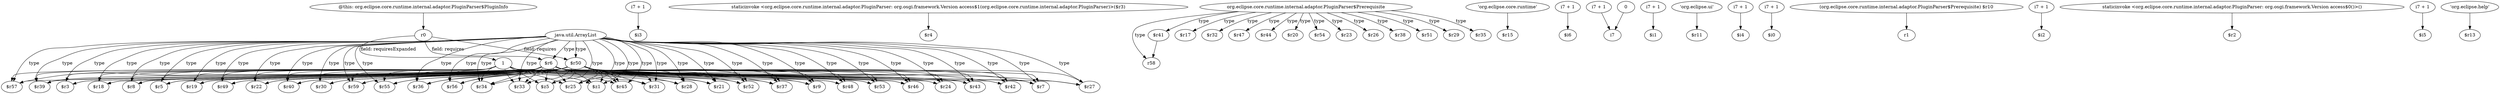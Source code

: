 digraph g {
0[label="$r50"]
1[label="$r55"]
0->1[label=""]
2[label="$r6"]
3[label="$r53"]
2->3[label=""]
4[label="$r56"]
2->4[label=""]
5[label="1"]
6[label="$r7"]
5->6[label=""]
7[label="$r8"]
0->7[label=""]
8[label="$r48"]
0->8[label=""]
9[label="$r59"]
0->9[label=""]
10[label="java.util.ArrayList"]
11[label="$r34"]
10->11[label="type"]
12[label="$r43"]
2->12[label=""]
13[label="$z1"]
2->13[label=""]
14[label="$r49"]
0->14[label=""]
15[label="$r39"]
2->15[label=""]
16[label="$r57"]
0->16[label=""]
5->14[label=""]
17[label="$r42"]
5->17[label=""]
18[label="$r3"]
5->18[label=""]
19[label="i7 + 1"]
20[label="$i3"]
19->20[label=""]
21[label="staticinvoke <org.eclipse.core.runtime.internal.adaptor.PluginParser: org.osgi.framework.Version access$1(org.eclipse.core.runtime.internal.adaptor.PluginParser)>($r3)"]
22[label="$r4"]
21->22[label=""]
10->9[label="type"]
23[label="$r30"]
10->23[label="type"]
24[label="org.eclipse.core.runtime.internal.adaptor.PluginParser$Prerequisite"]
25[label="r58"]
24->25[label="type"]
5->1[label=""]
26[label="$r40"]
2->26[label=""]
27[label="'org.eclipse.core.runtime'"]
28[label="$r15"]
27->28[label=""]
29[label="$r24"]
10->29[label="type"]
30[label="$r28"]
5->30[label=""]
5->16[label=""]
31[label="$r5"]
10->31[label="type"]
0->23[label=""]
32[label="$r18"]
2->32[label=""]
10->0[label="type"]
0->6[label=""]
33[label="$r41"]
33->25[label=""]
10->1[label="type"]
10->13[label="type"]
0->29[label=""]
10->12[label="type"]
34[label="i7 + 1"]
35[label="$i6"]
34->35[label=""]
36[label="$r52"]
2->36[label=""]
0->11[label=""]
10->16[label="type"]
37[label="$r17"]
24->37[label="type"]
38[label="i7 + 1"]
39[label="i7"]
38->39[label=""]
40[label="$r46"]
5->40[label=""]
41[label="$r33"]
5->41[label=""]
42[label="$r32"]
24->42[label="type"]
43[label="$r47"]
24->43[label="type"]
44[label="$r22"]
2->44[label=""]
5->23[label=""]
45[label="$z5"]
5->45[label=""]
46[label="r0"]
46->5[label="field: requiresExpanded"]
47[label="$r44"]
24->47[label="type"]
48[label="$r45"]
5->48[label=""]
0->30[label=""]
49[label="$r20"]
24->49[label="type"]
10->36[label="type"]
0->15[label=""]
50[label="$r37"]
2->50[label=""]
51[label="$r9"]
2->51[label=""]
52[label="$r25"]
5->52[label=""]
5->29[label=""]
53[label="$r31"]
5->53[label=""]
10->4[label="type"]
54[label="$r36"]
0->54[label=""]
55[label="$r21"]
10->55[label="type"]
5->11[label=""]
2->1[label=""]
0->3[label=""]
56[label="$r27"]
5->56[label=""]
46->2[label="field: requires"]
57[label="$r19"]
5->57[label=""]
10->6[label="type"]
0->40[label=""]
2->9[label=""]
10->26[label="type"]
10->7[label="type"]
0->41[label=""]
5->7[label=""]
58[label="i7 + 1"]
59[label="$i1"]
58->59[label=""]
0->18[label=""]
60[label="'org.eclipse.ui'"]
61[label="$r11"]
60->61[label=""]
5->55[label=""]
0->17[label=""]
62[label="i7 + 1"]
63[label="$i4"]
62->63[label=""]
2->31[label=""]
10->52[label="type"]
64[label="@this: org.eclipse.core.runtime.internal.adaptor.PluginParser$PluginInfo"]
64->46[label=""]
10->48[label="type"]
2->18[label=""]
2->17[label=""]
65[label="i7 + 1"]
66[label="$i0"]
65->66[label=""]
5->36[label=""]
67[label="$r54"]
24->67[label="type"]
10->51[label="type"]
10->56[label="type"]
0->50[label=""]
2->55[label=""]
2->41[label=""]
10->45[label="type"]
68[label="$r23"]
24->68[label="type"]
0->32[label=""]
5->4[label=""]
0->44[label=""]
5->26[label=""]
10->50[label="type"]
10->57[label="type"]
5->13[label=""]
2->6[label=""]
69[label="(org.eclipse.core.runtime.internal.adaptor.PluginParser$Prerequisite) $r10"]
70[label="r1"]
69->70[label=""]
5->12[label=""]
71[label="i7 + 1"]
72[label="$i2"]
71->72[label=""]
2->30[label=""]
0->48[label=""]
5->31[label=""]
2->14[label=""]
0->53[label=""]
2->54[label=""]
0->51[label=""]
2->7[label=""]
5->3[label=""]
2->8[label=""]
0->57[label=""]
0->13[label=""]
0->12[label=""]
10->44[label="type"]
5->44[label=""]
10->40[label="type"]
2->52[label=""]
0->56[label=""]
10->53[label="type"]
0->45[label=""]
73[label="$r26"]
24->73[label="type"]
0->31[label=""]
5->51[label=""]
74[label="0"]
74->39[label=""]
75[label="$r38"]
24->75[label="type"]
76[label="$r51"]
24->76[label="type"]
10->41[label="type"]
2->48[label=""]
2->11[label=""]
10->2[label="type"]
0->55[label=""]
10->3[label="type"]
2->45[label=""]
10->17[label="type"]
2->56[label=""]
10->30[label="type"]
2->29[label=""]
2->23[label=""]
0->36[label=""]
5->8[label=""]
2->57[label=""]
10->54[label="type"]
77[label="$r29"]
24->77[label="type"]
5->15[label=""]
5->9[label=""]
5->50[label=""]
0->52[label=""]
5->54[label=""]
78[label="staticinvoke <org.eclipse.core.runtime.internal.adaptor.PluginParser: org.osgi.framework.Version access$0()>()"]
79[label="$r2"]
78->79[label=""]
10->15[label="type"]
80[label="$r35"]
24->80[label="type"]
81[label="i7 + 1"]
82[label="$i5"]
81->82[label=""]
0->26[label=""]
0->4[label=""]
10->32[label="type"]
10->14[label="type"]
10->18[label="type"]
83[label="'org.eclipse.help'"]
84[label="$r13"]
83->84[label=""]
2->16[label=""]
2->53[label=""]
2->40[label=""]
24->33[label="type"]
5->32[label=""]
46->0[label="field: requires"]
10->8[label="type"]
}